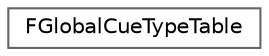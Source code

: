 digraph "Graphical Class Hierarchy"
{
 // INTERACTIVE_SVG=YES
 // LATEX_PDF_SIZE
  bgcolor="transparent";
  edge [fontname=Helvetica,fontsize=10,labelfontname=Helvetica,labelfontsize=10];
  node [fontname=Helvetica,fontsize=10,shape=box,height=0.2,width=0.4];
  rankdir="LR";
  Node0 [id="Node000000",label="FGlobalCueTypeTable",height=0.2,width=0.4,color="grey40", fillcolor="white", style="filled",URL="$df/d90/classFGlobalCueTypeTable.html",tooltip=" "];
}
